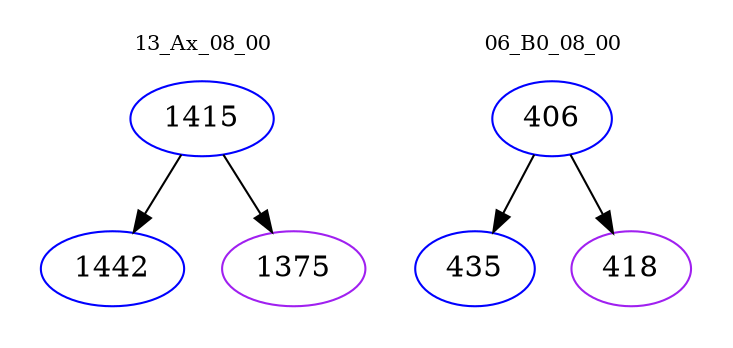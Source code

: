 digraph{
subgraph cluster_0 {
color = white
label = "13_Ax_08_00";
fontsize=10;
T0_1415 [label="1415", color="blue"]
T0_1415 -> T0_1442 [color="black"]
T0_1442 [label="1442", color="blue"]
T0_1415 -> T0_1375 [color="black"]
T0_1375 [label="1375", color="purple"]
}
subgraph cluster_1 {
color = white
label = "06_B0_08_00";
fontsize=10;
T1_406 [label="406", color="blue"]
T1_406 -> T1_435 [color="black"]
T1_435 [label="435", color="blue"]
T1_406 -> T1_418 [color="black"]
T1_418 [label="418", color="purple"]
}
}
